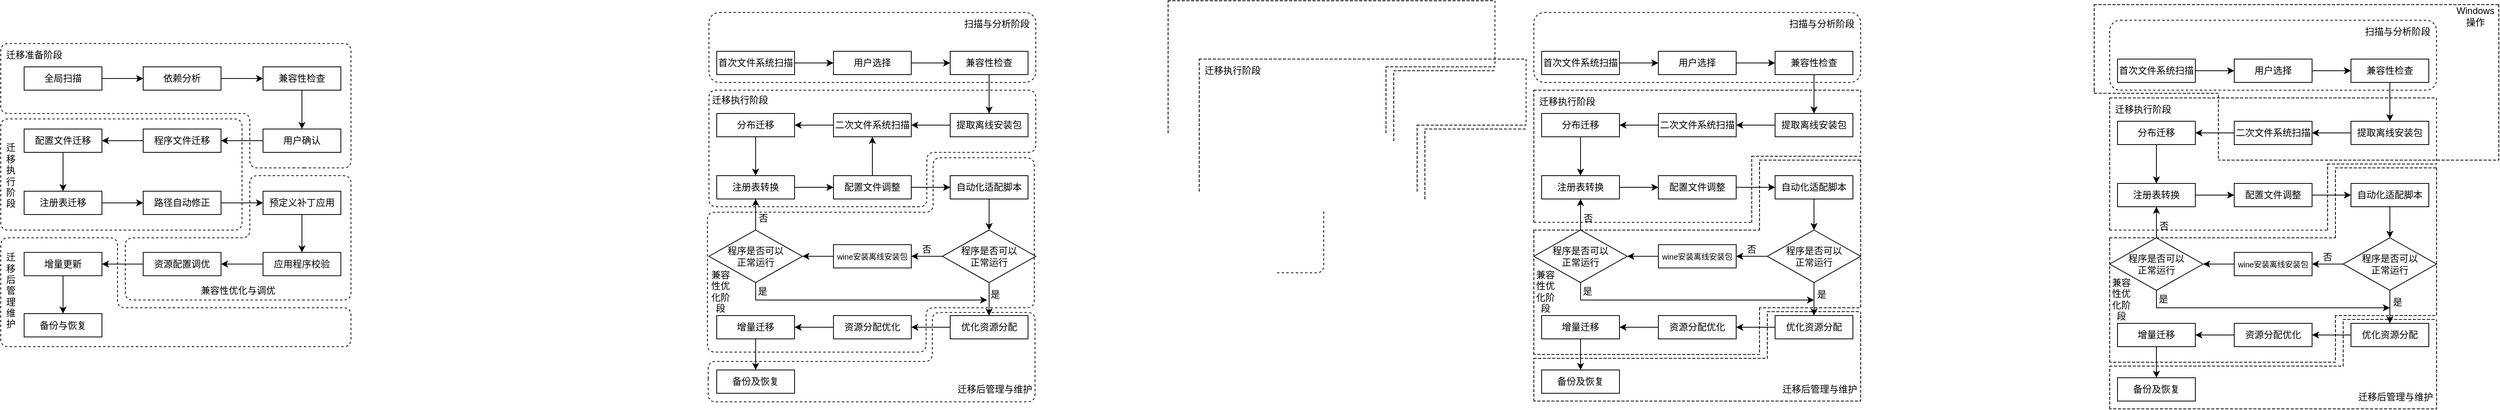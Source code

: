 <mxfile version="24.7.10">
  <diagram name="第 1 页" id="iJOloe9h4fb-FLFsdx1a">
    <mxGraphModel dx="3915" dy="704" grid="1" gridSize="10" guides="1" tooltips="1" connect="1" arrows="1" fold="1" page="1" pageScale="1" pageWidth="827" pageHeight="1169" math="0" shadow="0">
      <root>
        <mxCell id="0" />
        <mxCell id="1" parent="0" />
        <mxCell id="-npDo6tnjvwdaDKvqoxq-53" style="edgeStyle=orthogonalEdgeStyle;rounded=0;orthogonalLoop=1;jettySize=auto;html=1;exitX=1;exitY=0.5;exitDx=0;exitDy=0;entryX=0;entryY=0.5;entryDx=0;entryDy=0;" parent="1" source="-npDo6tnjvwdaDKvqoxq-4" target="-npDo6tnjvwdaDKvqoxq-5" edge="1">
          <mxGeometry relative="1" as="geometry" />
        </mxCell>
        <mxCell id="-npDo6tnjvwdaDKvqoxq-4" value="用户选择" style="rounded=0;whiteSpace=wrap;html=1;" parent="1" vertex="1">
          <mxGeometry x="60" y="200" width="100" height="30" as="geometry" />
        </mxCell>
        <mxCell id="-npDo6tnjvwdaDKvqoxq-54" style="edgeStyle=orthogonalEdgeStyle;rounded=0;orthogonalLoop=1;jettySize=auto;html=1;exitX=0.5;exitY=1;exitDx=0;exitDy=0;entryX=0.5;entryY=0;entryDx=0;entryDy=0;" parent="1" source="-npDo6tnjvwdaDKvqoxq-5" target="-npDo6tnjvwdaDKvqoxq-6" edge="1">
          <mxGeometry relative="1" as="geometry" />
        </mxCell>
        <mxCell id="-npDo6tnjvwdaDKvqoxq-5" value="兼容性检查" style="rounded=0;whiteSpace=wrap;html=1;" parent="1" vertex="1">
          <mxGeometry x="210" y="200" width="100" height="30" as="geometry" />
        </mxCell>
        <mxCell id="-npDo6tnjvwdaDKvqoxq-55" style="edgeStyle=orthogonalEdgeStyle;rounded=0;orthogonalLoop=1;jettySize=auto;html=1;exitX=0;exitY=0.5;exitDx=0;exitDy=0;entryX=1;entryY=0.5;entryDx=0;entryDy=0;" parent="1" source="-npDo6tnjvwdaDKvqoxq-6" target="-npDo6tnjvwdaDKvqoxq-8" edge="1">
          <mxGeometry relative="1" as="geometry" />
        </mxCell>
        <mxCell id="-npDo6tnjvwdaDKvqoxq-6" value="提取离线安装包" style="rounded=0;whiteSpace=wrap;html=1;" parent="1" vertex="1">
          <mxGeometry x="210" y="280" width="100" height="30" as="geometry" />
        </mxCell>
        <mxCell id="-npDo6tnjvwdaDKvqoxq-56" style="edgeStyle=orthogonalEdgeStyle;rounded=0;orthogonalLoop=1;jettySize=auto;html=1;exitX=0;exitY=0.5;exitDx=0;exitDy=0;entryX=1;entryY=0.5;entryDx=0;entryDy=0;" parent="1" source="-npDo6tnjvwdaDKvqoxq-8" target="-npDo6tnjvwdaDKvqoxq-9" edge="1">
          <mxGeometry relative="1" as="geometry" />
        </mxCell>
        <mxCell id="-npDo6tnjvwdaDKvqoxq-8" value="二次文件系统扫描" style="rounded=0;whiteSpace=wrap;html=1;" parent="1" vertex="1">
          <mxGeometry x="60" y="280" width="100" height="30" as="geometry" />
        </mxCell>
        <mxCell id="-npDo6tnjvwdaDKvqoxq-57" style="edgeStyle=orthogonalEdgeStyle;rounded=0;orthogonalLoop=1;jettySize=auto;html=1;exitX=0.5;exitY=1;exitDx=0;exitDy=0;entryX=0.5;entryY=0;entryDx=0;entryDy=0;" parent="1" source="-npDo6tnjvwdaDKvqoxq-9" target="-npDo6tnjvwdaDKvqoxq-10" edge="1">
          <mxGeometry relative="1" as="geometry" />
        </mxCell>
        <mxCell id="-npDo6tnjvwdaDKvqoxq-9" value="分布迁移" style="rounded=0;whiteSpace=wrap;html=1;" parent="1" vertex="1">
          <mxGeometry x="-90" y="280" width="100" height="30" as="geometry" />
        </mxCell>
        <mxCell id="-npDo6tnjvwdaDKvqoxq-58" style="edgeStyle=orthogonalEdgeStyle;rounded=0;orthogonalLoop=1;jettySize=auto;html=1;exitX=1;exitY=0.5;exitDx=0;exitDy=0;entryX=0;entryY=0.5;entryDx=0;entryDy=0;" parent="1" source="-npDo6tnjvwdaDKvqoxq-10" target="-npDo6tnjvwdaDKvqoxq-11" edge="1">
          <mxGeometry relative="1" as="geometry" />
        </mxCell>
        <mxCell id="-npDo6tnjvwdaDKvqoxq-10" value="注册表转换" style="rounded=0;whiteSpace=wrap;html=1;" parent="1" vertex="1">
          <mxGeometry x="-90" y="360" width="100" height="30" as="geometry" />
        </mxCell>
        <mxCell id="-npDo6tnjvwdaDKvqoxq-59" style="edgeStyle=orthogonalEdgeStyle;rounded=0;orthogonalLoop=1;jettySize=auto;html=1;exitX=1;exitY=0.5;exitDx=0;exitDy=0;entryX=0;entryY=0.5;entryDx=0;entryDy=0;" parent="1" source="-npDo6tnjvwdaDKvqoxq-11" target="-npDo6tnjvwdaDKvqoxq-12" edge="1">
          <mxGeometry relative="1" as="geometry" />
        </mxCell>
        <mxCell id="-npDo6tnjvwdaDKvqoxq-11" value="配置文件调整" style="rounded=0;whiteSpace=wrap;html=1;" parent="1" vertex="1">
          <mxGeometry x="60" y="360" width="100" height="30" as="geometry" />
        </mxCell>
        <mxCell id="-npDo6tnjvwdaDKvqoxq-60" style="edgeStyle=orthogonalEdgeStyle;rounded=0;orthogonalLoop=1;jettySize=auto;html=1;exitX=0.5;exitY=1;exitDx=0;exitDy=0;entryX=0.5;entryY=0;entryDx=0;entryDy=0;" parent="1" source="-npDo6tnjvwdaDKvqoxq-12" target="-npDo6tnjvwdaDKvqoxq-14" edge="1">
          <mxGeometry relative="1" as="geometry" />
        </mxCell>
        <mxCell id="-npDo6tnjvwdaDKvqoxq-12" value="自动化适配脚本" style="rounded=0;whiteSpace=wrap;html=1;" parent="1" vertex="1">
          <mxGeometry x="210" y="360" width="100" height="30" as="geometry" />
        </mxCell>
        <mxCell id="-npDo6tnjvwdaDKvqoxq-61" style="edgeStyle=orthogonalEdgeStyle;rounded=0;orthogonalLoop=1;jettySize=auto;html=1;exitX=0;exitY=0.5;exitDx=0;exitDy=0;entryX=1;entryY=0.5;entryDx=0;entryDy=0;" parent="1" source="-npDo6tnjvwdaDKvqoxq-14" target="-npDo6tnjvwdaDKvqoxq-20" edge="1">
          <mxGeometry relative="1" as="geometry" />
        </mxCell>
        <mxCell id="-npDo6tnjvwdaDKvqoxq-64" style="edgeStyle=orthogonalEdgeStyle;rounded=0;orthogonalLoop=1;jettySize=auto;html=1;exitX=0.5;exitY=1;exitDx=0;exitDy=0;entryX=0.5;entryY=0;entryDx=0;entryDy=0;" parent="1" source="-npDo6tnjvwdaDKvqoxq-14" target="-npDo6tnjvwdaDKvqoxq-15" edge="1">
          <mxGeometry relative="1" as="geometry" />
        </mxCell>
        <mxCell id="-npDo6tnjvwdaDKvqoxq-14" value="程序是否可以&lt;div&gt;正常运行&lt;/div&gt;" style="rhombus;whiteSpace=wrap;html=1;" parent="1" vertex="1">
          <mxGeometry x="200" y="430" width="120" height="67.5" as="geometry" />
        </mxCell>
        <mxCell id="-npDo6tnjvwdaDKvqoxq-65" style="edgeStyle=orthogonalEdgeStyle;rounded=0;orthogonalLoop=1;jettySize=auto;html=1;exitX=0;exitY=0.5;exitDx=0;exitDy=0;entryX=1;entryY=0.5;entryDx=0;entryDy=0;" parent="1" source="-npDo6tnjvwdaDKvqoxq-15" target="-npDo6tnjvwdaDKvqoxq-16" edge="1">
          <mxGeometry relative="1" as="geometry" />
        </mxCell>
        <mxCell id="-npDo6tnjvwdaDKvqoxq-15" value="优化资源分配" style="rounded=0;whiteSpace=wrap;html=1;" parent="1" vertex="1">
          <mxGeometry x="210" y="540" width="100" height="30" as="geometry" />
        </mxCell>
        <mxCell id="-npDo6tnjvwdaDKvqoxq-66" style="edgeStyle=orthogonalEdgeStyle;rounded=0;orthogonalLoop=1;jettySize=auto;html=1;exitX=0;exitY=0.5;exitDx=0;exitDy=0;entryX=1;entryY=0.5;entryDx=0;entryDy=0;" parent="1" source="-npDo6tnjvwdaDKvqoxq-16" target="-npDo6tnjvwdaDKvqoxq-17" edge="1">
          <mxGeometry relative="1" as="geometry" />
        </mxCell>
        <mxCell id="-npDo6tnjvwdaDKvqoxq-16" value="资源分配优化" style="rounded=0;whiteSpace=wrap;html=1;" parent="1" vertex="1">
          <mxGeometry x="60" y="540" width="100" height="30" as="geometry" />
        </mxCell>
        <mxCell id="-npDo6tnjvwdaDKvqoxq-67" style="edgeStyle=orthogonalEdgeStyle;rounded=0;orthogonalLoop=1;jettySize=auto;html=1;exitX=0.5;exitY=1;exitDx=0;exitDy=0;entryX=0.5;entryY=0;entryDx=0;entryDy=0;" parent="1" source="-npDo6tnjvwdaDKvqoxq-17" target="-npDo6tnjvwdaDKvqoxq-18" edge="1">
          <mxGeometry relative="1" as="geometry" />
        </mxCell>
        <mxCell id="-npDo6tnjvwdaDKvqoxq-17" value="增量迁移" style="rounded=0;whiteSpace=wrap;html=1;" parent="1" vertex="1">
          <mxGeometry x="-90" y="540" width="100" height="30" as="geometry" />
        </mxCell>
        <mxCell id="-npDo6tnjvwdaDKvqoxq-18" value="备份及恢复" style="rounded=0;whiteSpace=wrap;html=1;" parent="1" vertex="1">
          <mxGeometry x="-90" y="610" width="100" height="30" as="geometry" />
        </mxCell>
        <mxCell id="-npDo6tnjvwdaDKvqoxq-52" style="edgeStyle=orthogonalEdgeStyle;rounded=0;orthogonalLoop=1;jettySize=auto;html=1;exitX=1;exitY=0.5;exitDx=0;exitDy=0;entryX=0;entryY=0.5;entryDx=0;entryDy=0;" parent="1" source="-npDo6tnjvwdaDKvqoxq-19" target="-npDo6tnjvwdaDKvqoxq-4" edge="1">
          <mxGeometry relative="1" as="geometry" />
        </mxCell>
        <mxCell id="-npDo6tnjvwdaDKvqoxq-19" value="首次文件系统扫描" style="rounded=0;whiteSpace=wrap;html=1;" parent="1" vertex="1">
          <mxGeometry x="-90" y="200" width="100" height="30" as="geometry" />
        </mxCell>
        <mxCell id="-npDo6tnjvwdaDKvqoxq-63" style="edgeStyle=orthogonalEdgeStyle;rounded=0;orthogonalLoop=1;jettySize=auto;html=1;exitX=0;exitY=0.5;exitDx=0;exitDy=0;entryX=1;entryY=0.5;entryDx=0;entryDy=0;" parent="1" source="-npDo6tnjvwdaDKvqoxq-20" target="-npDo6tnjvwdaDKvqoxq-21" edge="1">
          <mxGeometry relative="1" as="geometry" />
        </mxCell>
        <mxCell id="-npDo6tnjvwdaDKvqoxq-20" value="wine安装离线安装包" style="rounded=0;whiteSpace=wrap;html=1;fontSize=10;" parent="1" vertex="1">
          <mxGeometry x="60" y="448.75" width="100" height="30" as="geometry" />
        </mxCell>
        <mxCell id="-npDo6tnjvwdaDKvqoxq-69" style="edgeStyle=orthogonalEdgeStyle;rounded=0;orthogonalLoop=1;jettySize=auto;html=1;exitX=0.5;exitY=0;exitDx=0;exitDy=0;entryX=0.5;entryY=1;entryDx=0;entryDy=0;" parent="1" source="-npDo6tnjvwdaDKvqoxq-21" target="-npDo6tnjvwdaDKvqoxq-10" edge="1">
          <mxGeometry relative="1" as="geometry" />
        </mxCell>
        <mxCell id="-npDo6tnjvwdaDKvqoxq-21" value="程序是否可以&lt;div&gt;正常运行&lt;/div&gt;" style="rhombus;whiteSpace=wrap;html=1;" parent="1" vertex="1">
          <mxGeometry x="-100" y="430" width="120" height="67.5" as="geometry" />
        </mxCell>
        <mxCell id="-npDo6tnjvwdaDKvqoxq-62" value="否" style="text;strokeColor=none;align=center;fillColor=none;html=1;verticalAlign=middle;whiteSpace=wrap;rounded=0;" parent="1" vertex="1">
          <mxGeometry x="150" y="440" width="60" height="30" as="geometry" />
        </mxCell>
        <mxCell id="-npDo6tnjvwdaDKvqoxq-68" value="是" style="text;strokeColor=none;align=center;fillColor=none;html=1;verticalAlign=middle;whiteSpace=wrap;rounded=0;" parent="1" vertex="1">
          <mxGeometry x="240" y="497.5" width="60" height="30" as="geometry" />
        </mxCell>
        <mxCell id="-npDo6tnjvwdaDKvqoxq-70" value="否" style="text;strokeColor=none;align=center;fillColor=none;html=1;verticalAlign=middle;whiteSpace=wrap;rounded=0;" parent="1" vertex="1">
          <mxGeometry x="-60" y="400" width="60" height="30" as="geometry" />
        </mxCell>
        <mxCell id="-npDo6tnjvwdaDKvqoxq-71" style="edgeStyle=orthogonalEdgeStyle;rounded=0;orthogonalLoop=1;jettySize=auto;html=1;exitX=0.5;exitY=1;exitDx=0;exitDy=0;entryX=0.333;entryY=0.75;entryDx=0;entryDy=0;entryPerimeter=0;" parent="1" source="-npDo6tnjvwdaDKvqoxq-21" target="-npDo6tnjvwdaDKvqoxq-68" edge="1">
          <mxGeometry relative="1" as="geometry" />
        </mxCell>
        <mxCell id="-npDo6tnjvwdaDKvqoxq-72" value="是" style="text;strokeColor=none;align=center;fillColor=none;html=1;verticalAlign=middle;whiteSpace=wrap;rounded=0;" parent="1" vertex="1">
          <mxGeometry x="-61" y="494" width="60" height="30" as="geometry" />
        </mxCell>
        <mxCell id="-npDo6tnjvwdaDKvqoxq-74" value="" style="rounded=1;whiteSpace=wrap;html=1;fillColor=none;dashed=1;" parent="1" vertex="1">
          <mxGeometry x="-100" y="150" width="420" height="90" as="geometry" />
        </mxCell>
        <mxCell id="-npDo6tnjvwdaDKvqoxq-75" value="扫描与分析阶段" style="text;strokeColor=none;align=center;fillColor=none;html=1;verticalAlign=middle;whiteSpace=wrap;rounded=0;" parent="1" vertex="1">
          <mxGeometry x="220" y="150" width="100" height="30" as="geometry" />
        </mxCell>
        <mxCell id="-npDo6tnjvwdaDKvqoxq-87" value="" style="edgeStyle=none;orthogonalLoop=1;jettySize=auto;html=1;rounded=0;" parent="1" edge="1">
          <mxGeometry width="80" relative="1" as="geometry">
            <mxPoint x="320" y="300" as="sourcePoint" />
            <mxPoint x="320" y="300" as="targetPoint" />
            <Array as="points" />
          </mxGeometry>
        </mxCell>
        <mxCell id="-npDo6tnjvwdaDKvqoxq-94" style="edgeStyle=none;rounded=0;orthogonalLoop=1;jettySize=auto;html=1;exitX=0;exitY=1;exitDx=0;exitDy=0;entryX=0.676;entryY=1.001;entryDx=0;entryDy=0;entryPerimeter=0;dashed=1;endArrow=none;endFill=0;" parent="1" source="-npDo6tnjvwdaDKvqoxq-92" edge="1">
          <mxGeometry relative="1" as="geometry">
            <mxPoint x="-103.92" y="420" as="sourcePoint" />
            <mxPoint x="180.0" y="420.16" as="targetPoint" />
          </mxGeometry>
        </mxCell>
        <mxCell id="-npDo6tnjvwdaDKvqoxq-96" value="" style="group;rounded=1;dashed=1;" parent="1" vertex="1" connectable="0">
          <mxGeometry x="-100" y="250" width="420" height="180" as="geometry" />
        </mxCell>
        <mxCell id="-npDo6tnjvwdaDKvqoxq-92" value="" style="shape=partialRectangle;whiteSpace=wrap;html=1;bottom=0;right=0;fillColor=none;dashed=1;" parent="-npDo6tnjvwdaDKvqoxq-96" vertex="1">
          <mxGeometry width="420" height="170" as="geometry" />
        </mxCell>
        <mxCell id="-npDo6tnjvwdaDKvqoxq-93" value="" style="shape=partialRectangle;whiteSpace=wrap;html=1;bottom=0;right=0;fillColor=none;dashed=1;" parent="-npDo6tnjvwdaDKvqoxq-96" vertex="1">
          <mxGeometry x="280" y="85" width="140" height="85" as="geometry" />
        </mxCell>
        <mxCell id="-npDo6tnjvwdaDKvqoxq-95" style="edgeStyle=none;rounded=0;orthogonalLoop=1;jettySize=auto;html=1;exitX=1;exitY=0;exitDx=0;exitDy=0;entryX=1;entryY=0.5;entryDx=0;entryDy=0;dashed=1;endArrow=none;endFill=0;" parent="-npDo6tnjvwdaDKvqoxq-96" source="-npDo6tnjvwdaDKvqoxq-92" target="-npDo6tnjvwdaDKvqoxq-92" edge="1">
          <mxGeometry relative="1" as="geometry" />
        </mxCell>
        <mxCell id="-npDo6tnjvwdaDKvqoxq-97" value="迁移执行阶段" style="text;strokeColor=none;align=center;fillColor=none;html=1;verticalAlign=middle;whiteSpace=wrap;rounded=0;" parent="-npDo6tnjvwdaDKvqoxq-96" vertex="1">
          <mxGeometry x="3" width="80" height="30" as="geometry" />
        </mxCell>
        <mxCell id="-npDo6tnjvwdaDKvqoxq-98" value="" style="shape=partialRectangle;whiteSpace=wrap;html=1;bottom=0;right=0;fillColor=none;dashed=1;" parent="-npDo6tnjvwdaDKvqoxq-96" vertex="1">
          <mxGeometry x="290" y="90" width="130" height="90" as="geometry" />
        </mxCell>
        <mxCell id="-npDo6tnjvwdaDKvqoxq-99" value="" style="shape=partialRectangle;whiteSpace=wrap;html=1;bottom=0;right=0;fillColor=none;dashed=1;" parent="1" vertex="1">
          <mxGeometry x="-100" y="430" width="290" height="160" as="geometry" />
        </mxCell>
        <mxCell id="-npDo6tnjvwdaDKvqoxq-100" value="" style="shape=partialRectangle;whiteSpace=wrap;html=1;top=0;left=0;fillColor=none;dashed=1;" parent="1" vertex="1">
          <mxGeometry x="-100" y="530" width="290" height="60" as="geometry" />
        </mxCell>
        <mxCell id="-npDo6tnjvwdaDKvqoxq-101" value="" style="shape=partialRectangle;whiteSpace=wrap;html=1;top=0;left=0;fillColor=none;dashed=1;" parent="1" vertex="1">
          <mxGeometry x="190" y="340" width="130" height="190" as="geometry" />
        </mxCell>
        <mxCell id="-npDo6tnjvwdaDKvqoxq-103" value="兼容性优化阶段" style="text;strokeColor=none;align=center;fillColor=none;html=1;verticalAlign=middle;whiteSpace=wrap;rounded=0;" parent="1" vertex="1">
          <mxGeometry x="-100" y="494" width="30" height="30" as="geometry" />
        </mxCell>
        <mxCell id="-npDo6tnjvwdaDKvqoxq-106" value="" style="shape=partialRectangle;whiteSpace=wrap;html=1;bottom=0;right=0;fillColor=none;dashed=1;" parent="1" vertex="1">
          <mxGeometry x="-100" y="595" width="300" height="55" as="geometry" />
        </mxCell>
        <mxCell id="-npDo6tnjvwdaDKvqoxq-107" value="" style="shape=partialRectangle;whiteSpace=wrap;html=1;bottom=0;right=0;fillColor=none;dashed=1;" parent="1" vertex="1">
          <mxGeometry x="200" y="535" width="120" height="60" as="geometry" />
        </mxCell>
        <mxCell id="-npDo6tnjvwdaDKvqoxq-109" value="" style="shape=partialRectangle;whiteSpace=wrap;html=1;top=0;left=0;fillColor=none;dashed=1;" parent="1" vertex="1">
          <mxGeometry x="-100" y="540" width="420" height="110" as="geometry" />
        </mxCell>
        <mxCell id="-npDo6tnjvwdaDKvqoxq-110" style="edgeStyle=none;rounded=0;orthogonalLoop=1;jettySize=auto;html=1;exitX=1;exitY=0;exitDx=0;exitDy=0;entryX=1;entryY=0.084;entryDx=0;entryDy=0;entryPerimeter=0;endArrow=none;endFill=0;dashed=1;" parent="1" source="-npDo6tnjvwdaDKvqoxq-107" target="-npDo6tnjvwdaDKvqoxq-107" edge="1">
          <mxGeometry relative="1" as="geometry" />
        </mxCell>
        <mxCell id="-npDo6tnjvwdaDKvqoxq-111" value="迁移后管理与维护" style="text;strokeColor=none;align=center;fillColor=none;html=1;verticalAlign=middle;whiteSpace=wrap;rounded=0;" parent="1" vertex="1">
          <mxGeometry x="215" y="620" width="105" height="30" as="geometry" />
        </mxCell>
        <mxCell id="-npDo6tnjvwdaDKvqoxq-112" style="edgeStyle=orthogonalEdgeStyle;rounded=0;orthogonalLoop=1;jettySize=auto;html=1;exitX=1;exitY=0.5;exitDx=0;exitDy=0;entryX=0;entryY=0.5;entryDx=0;entryDy=0;" parent="1" source="-npDo6tnjvwdaDKvqoxq-113" target="-npDo6tnjvwdaDKvqoxq-115" edge="1">
          <mxGeometry relative="1" as="geometry" />
        </mxCell>
        <mxCell id="-npDo6tnjvwdaDKvqoxq-113" value="用户选择" style="rounded=0;whiteSpace=wrap;html=1;" parent="1" vertex="1">
          <mxGeometry x="800" y="210" width="100" height="30" as="geometry" />
        </mxCell>
        <mxCell id="-npDo6tnjvwdaDKvqoxq-114" style="edgeStyle=orthogonalEdgeStyle;rounded=0;orthogonalLoop=1;jettySize=auto;html=1;exitX=0.5;exitY=1;exitDx=0;exitDy=0;entryX=0.5;entryY=0;entryDx=0;entryDy=0;" parent="1" source="-npDo6tnjvwdaDKvqoxq-115" target="-npDo6tnjvwdaDKvqoxq-117" edge="1">
          <mxGeometry relative="1" as="geometry" />
        </mxCell>
        <mxCell id="-npDo6tnjvwdaDKvqoxq-115" value="兼容性检查" style="rounded=0;whiteSpace=wrap;html=1;" parent="1" vertex="1">
          <mxGeometry x="950" y="210" width="100" height="30" as="geometry" />
        </mxCell>
        <mxCell id="-npDo6tnjvwdaDKvqoxq-116" style="edgeStyle=orthogonalEdgeStyle;rounded=0;orthogonalLoop=1;jettySize=auto;html=1;exitX=0;exitY=0.5;exitDx=0;exitDy=0;entryX=1;entryY=0.5;entryDx=0;entryDy=0;" parent="1" source="-npDo6tnjvwdaDKvqoxq-117" target="-npDo6tnjvwdaDKvqoxq-119" edge="1">
          <mxGeometry relative="1" as="geometry" />
        </mxCell>
        <mxCell id="-npDo6tnjvwdaDKvqoxq-117" value="提取离线安装包" style="rounded=0;whiteSpace=wrap;html=1;" parent="1" vertex="1">
          <mxGeometry x="950" y="290" width="100" height="30" as="geometry" />
        </mxCell>
        <mxCell id="-npDo6tnjvwdaDKvqoxq-118" style="edgeStyle=orthogonalEdgeStyle;rounded=0;orthogonalLoop=1;jettySize=auto;html=1;exitX=0;exitY=0.5;exitDx=0;exitDy=0;entryX=1;entryY=0.5;entryDx=0;entryDy=0;" parent="1" source="-npDo6tnjvwdaDKvqoxq-119" target="-npDo6tnjvwdaDKvqoxq-121" edge="1">
          <mxGeometry relative="1" as="geometry" />
        </mxCell>
        <mxCell id="-npDo6tnjvwdaDKvqoxq-119" value="二次文件系统扫描" style="rounded=0;whiteSpace=wrap;html=1;" parent="1" vertex="1">
          <mxGeometry x="800" y="290" width="100" height="30" as="geometry" />
        </mxCell>
        <mxCell id="-npDo6tnjvwdaDKvqoxq-120" style="edgeStyle=orthogonalEdgeStyle;rounded=0;orthogonalLoop=1;jettySize=auto;html=1;exitX=0.5;exitY=1;exitDx=0;exitDy=0;entryX=0.5;entryY=0;entryDx=0;entryDy=0;" parent="1" source="-npDo6tnjvwdaDKvqoxq-121" target="-npDo6tnjvwdaDKvqoxq-123" edge="1">
          <mxGeometry relative="1" as="geometry" />
        </mxCell>
        <mxCell id="-npDo6tnjvwdaDKvqoxq-121" value="分布迁移" style="rounded=0;whiteSpace=wrap;html=1;" parent="1" vertex="1">
          <mxGeometry x="650" y="290" width="100" height="30" as="geometry" />
        </mxCell>
        <mxCell id="-npDo6tnjvwdaDKvqoxq-122" style="edgeStyle=orthogonalEdgeStyle;rounded=0;orthogonalLoop=1;jettySize=auto;html=1;exitX=1;exitY=0.5;exitDx=0;exitDy=0;entryX=0;entryY=0.5;entryDx=0;entryDy=0;" parent="1" source="-npDo6tnjvwdaDKvqoxq-123" target="-npDo6tnjvwdaDKvqoxq-125" edge="1">
          <mxGeometry relative="1" as="geometry" />
        </mxCell>
        <mxCell id="-npDo6tnjvwdaDKvqoxq-123" value="注册表转换" style="rounded=0;whiteSpace=wrap;html=1;" parent="1" vertex="1">
          <mxGeometry x="650" y="370" width="100" height="30" as="geometry" />
        </mxCell>
        <mxCell id="-npDo6tnjvwdaDKvqoxq-124" style="edgeStyle=orthogonalEdgeStyle;rounded=0;orthogonalLoop=1;jettySize=auto;html=1;exitX=1;exitY=0.5;exitDx=0;exitDy=0;entryX=0;entryY=0.5;entryDx=0;entryDy=0;" parent="1" source="-npDo6tnjvwdaDKvqoxq-125" target="-npDo6tnjvwdaDKvqoxq-127" edge="1">
          <mxGeometry relative="1" as="geometry" />
        </mxCell>
        <mxCell id="-npDo6tnjvwdaDKvqoxq-125" value="配置文件调整" style="rounded=0;whiteSpace=wrap;html=1;" parent="1" vertex="1">
          <mxGeometry x="800" y="370" width="100" height="30" as="geometry" />
        </mxCell>
        <mxCell id="-npDo6tnjvwdaDKvqoxq-126" style="edgeStyle=orthogonalEdgeStyle;rounded=0;orthogonalLoop=1;jettySize=auto;html=1;exitX=0.5;exitY=1;exitDx=0;exitDy=0;entryX=0.5;entryY=0;entryDx=0;entryDy=0;" parent="1" source="-npDo6tnjvwdaDKvqoxq-127" target="-npDo6tnjvwdaDKvqoxq-130" edge="1">
          <mxGeometry relative="1" as="geometry" />
        </mxCell>
        <mxCell id="-npDo6tnjvwdaDKvqoxq-127" value="自动化适配脚本" style="rounded=0;whiteSpace=wrap;html=1;" parent="1" vertex="1">
          <mxGeometry x="950" y="370" width="100" height="30" as="geometry" />
        </mxCell>
        <mxCell id="-npDo6tnjvwdaDKvqoxq-128" style="edgeStyle=orthogonalEdgeStyle;rounded=0;orthogonalLoop=1;jettySize=auto;html=1;exitX=0;exitY=0.5;exitDx=0;exitDy=0;entryX=1;entryY=0.5;entryDx=0;entryDy=0;" parent="1" source="-npDo6tnjvwdaDKvqoxq-130" target="-npDo6tnjvwdaDKvqoxq-141" edge="1">
          <mxGeometry relative="1" as="geometry" />
        </mxCell>
        <mxCell id="-npDo6tnjvwdaDKvqoxq-129" style="edgeStyle=orthogonalEdgeStyle;rounded=0;orthogonalLoop=1;jettySize=auto;html=1;exitX=0.5;exitY=1;exitDx=0;exitDy=0;entryX=0.5;entryY=0;entryDx=0;entryDy=0;" parent="1" source="-npDo6tnjvwdaDKvqoxq-130" target="-npDo6tnjvwdaDKvqoxq-132" edge="1">
          <mxGeometry relative="1" as="geometry" />
        </mxCell>
        <mxCell id="-npDo6tnjvwdaDKvqoxq-130" value="程序是否可以&lt;div&gt;正常运行&lt;/div&gt;" style="rhombus;whiteSpace=wrap;html=1;" parent="1" vertex="1">
          <mxGeometry x="940" y="440" width="120" height="67.5" as="geometry" />
        </mxCell>
        <mxCell id="-npDo6tnjvwdaDKvqoxq-131" style="edgeStyle=orthogonalEdgeStyle;rounded=0;orthogonalLoop=1;jettySize=auto;html=1;exitX=0;exitY=0.5;exitDx=0;exitDy=0;entryX=1;entryY=0.5;entryDx=0;entryDy=0;" parent="1" source="-npDo6tnjvwdaDKvqoxq-132" target="-npDo6tnjvwdaDKvqoxq-134" edge="1">
          <mxGeometry relative="1" as="geometry" />
        </mxCell>
        <mxCell id="-npDo6tnjvwdaDKvqoxq-132" value="优化资源分配" style="rounded=0;whiteSpace=wrap;html=1;" parent="1" vertex="1">
          <mxGeometry x="950" y="550" width="100" height="30" as="geometry" />
        </mxCell>
        <mxCell id="-npDo6tnjvwdaDKvqoxq-133" style="edgeStyle=orthogonalEdgeStyle;rounded=0;orthogonalLoop=1;jettySize=auto;html=1;exitX=0;exitY=0.5;exitDx=0;exitDy=0;entryX=1;entryY=0.5;entryDx=0;entryDy=0;" parent="1" source="-npDo6tnjvwdaDKvqoxq-134" target="-npDo6tnjvwdaDKvqoxq-136" edge="1">
          <mxGeometry relative="1" as="geometry" />
        </mxCell>
        <mxCell id="-npDo6tnjvwdaDKvqoxq-134" value="资源分配优化" style="rounded=0;whiteSpace=wrap;html=1;" parent="1" vertex="1">
          <mxGeometry x="800" y="550" width="100" height="30" as="geometry" />
        </mxCell>
        <mxCell id="-npDo6tnjvwdaDKvqoxq-135" style="edgeStyle=orthogonalEdgeStyle;rounded=0;orthogonalLoop=1;jettySize=auto;html=1;exitX=0.5;exitY=1;exitDx=0;exitDy=0;entryX=0.5;entryY=0;entryDx=0;entryDy=0;" parent="1" source="-npDo6tnjvwdaDKvqoxq-136" target="-npDo6tnjvwdaDKvqoxq-137" edge="1">
          <mxGeometry relative="1" as="geometry" />
        </mxCell>
        <mxCell id="-npDo6tnjvwdaDKvqoxq-136" value="增量迁移" style="rounded=0;whiteSpace=wrap;html=1;" parent="1" vertex="1">
          <mxGeometry x="650" y="550" width="100" height="30" as="geometry" />
        </mxCell>
        <mxCell id="-npDo6tnjvwdaDKvqoxq-137" value="备份及恢复" style="rounded=0;whiteSpace=wrap;html=1;" parent="1" vertex="1">
          <mxGeometry x="650" y="620" width="100" height="30" as="geometry" />
        </mxCell>
        <mxCell id="-npDo6tnjvwdaDKvqoxq-138" style="edgeStyle=orthogonalEdgeStyle;rounded=0;orthogonalLoop=1;jettySize=auto;html=1;exitX=1;exitY=0.5;exitDx=0;exitDy=0;entryX=0;entryY=0.5;entryDx=0;entryDy=0;" parent="1" source="-npDo6tnjvwdaDKvqoxq-139" target="-npDo6tnjvwdaDKvqoxq-113" edge="1">
          <mxGeometry relative="1" as="geometry" />
        </mxCell>
        <mxCell id="-npDo6tnjvwdaDKvqoxq-139" value="首次文件系统扫描" style="rounded=0;whiteSpace=wrap;html=1;" parent="1" vertex="1">
          <mxGeometry x="650" y="210" width="100" height="30" as="geometry" />
        </mxCell>
        <mxCell id="-npDo6tnjvwdaDKvqoxq-140" style="edgeStyle=orthogonalEdgeStyle;rounded=0;orthogonalLoop=1;jettySize=auto;html=1;exitX=0;exitY=0.5;exitDx=0;exitDy=0;entryX=1;entryY=0.5;entryDx=0;entryDy=0;" parent="1" source="-npDo6tnjvwdaDKvqoxq-141" target="-npDo6tnjvwdaDKvqoxq-143" edge="1">
          <mxGeometry relative="1" as="geometry" />
        </mxCell>
        <mxCell id="-npDo6tnjvwdaDKvqoxq-141" value="wine安装离线安装包" style="rounded=0;whiteSpace=wrap;html=1;fontSize=10;" parent="1" vertex="1">
          <mxGeometry x="800" y="458.75" width="100" height="30" as="geometry" />
        </mxCell>
        <mxCell id="-npDo6tnjvwdaDKvqoxq-142" style="edgeStyle=orthogonalEdgeStyle;rounded=0;orthogonalLoop=1;jettySize=auto;html=1;exitX=0.5;exitY=0;exitDx=0;exitDy=0;entryX=0.5;entryY=1;entryDx=0;entryDy=0;" parent="1" source="-npDo6tnjvwdaDKvqoxq-143" target="-npDo6tnjvwdaDKvqoxq-123" edge="1">
          <mxGeometry relative="1" as="geometry" />
        </mxCell>
        <mxCell id="-npDo6tnjvwdaDKvqoxq-143" value="程序是否可以&lt;div&gt;正常运行&lt;/div&gt;" style="rhombus;whiteSpace=wrap;html=1;" parent="1" vertex="1">
          <mxGeometry x="640" y="440" width="120" height="67.5" as="geometry" />
        </mxCell>
        <mxCell id="-npDo6tnjvwdaDKvqoxq-144" value="否" style="text;strokeColor=none;align=center;fillColor=none;html=1;verticalAlign=middle;whiteSpace=wrap;rounded=0;" parent="1" vertex="1">
          <mxGeometry x="890" y="450" width="60" height="30" as="geometry" />
        </mxCell>
        <mxCell id="-npDo6tnjvwdaDKvqoxq-145" value="是" style="text;strokeColor=none;align=center;fillColor=none;html=1;verticalAlign=middle;whiteSpace=wrap;rounded=0;" parent="1" vertex="1">
          <mxGeometry x="980" y="507.5" width="60" height="30" as="geometry" />
        </mxCell>
        <mxCell id="-npDo6tnjvwdaDKvqoxq-146" value="否" style="text;strokeColor=none;align=center;fillColor=none;html=1;verticalAlign=middle;whiteSpace=wrap;rounded=0;" parent="1" vertex="1">
          <mxGeometry x="680" y="410" width="60" height="30" as="geometry" />
        </mxCell>
        <mxCell id="-npDo6tnjvwdaDKvqoxq-147" style="edgeStyle=orthogonalEdgeStyle;rounded=0;orthogonalLoop=1;jettySize=auto;html=1;exitX=0.5;exitY=1;exitDx=0;exitDy=0;entryX=0.333;entryY=0.75;entryDx=0;entryDy=0;entryPerimeter=0;" parent="1" source="-npDo6tnjvwdaDKvqoxq-143" target="-npDo6tnjvwdaDKvqoxq-145" edge="1">
          <mxGeometry relative="1" as="geometry" />
        </mxCell>
        <mxCell id="-npDo6tnjvwdaDKvqoxq-148" value="是" style="text;strokeColor=none;align=center;fillColor=none;html=1;verticalAlign=middle;whiteSpace=wrap;rounded=0;" parent="1" vertex="1">
          <mxGeometry x="679" y="504" width="60" height="30" as="geometry" />
        </mxCell>
        <mxCell id="-npDo6tnjvwdaDKvqoxq-149" value="" style="rounded=1;whiteSpace=wrap;html=1;fillColor=none;dashed=1;" parent="1" vertex="1">
          <mxGeometry x="640" y="160" width="420" height="90" as="geometry" />
        </mxCell>
        <mxCell id="-npDo6tnjvwdaDKvqoxq-150" value="扫描与分析阶段" style="text;strokeColor=none;align=center;fillColor=none;html=1;verticalAlign=middle;whiteSpace=wrap;rounded=0;" parent="1" vertex="1">
          <mxGeometry x="960" y="160" width="100" height="30" as="geometry" />
        </mxCell>
        <mxCell id="-npDo6tnjvwdaDKvqoxq-151" value="" style="edgeStyle=none;orthogonalLoop=1;jettySize=auto;html=1;rounded=0;" parent="1" edge="1">
          <mxGeometry width="80" relative="1" as="geometry">
            <mxPoint x="1060" y="310" as="sourcePoint" />
            <mxPoint x="1060" y="310" as="targetPoint" />
            <Array as="points" />
          </mxGeometry>
        </mxCell>
        <mxCell id="-npDo6tnjvwdaDKvqoxq-152" style="edgeStyle=none;rounded=0;orthogonalLoop=1;jettySize=auto;html=1;exitX=0;exitY=1;exitDx=0;exitDy=0;entryX=0.676;entryY=1.001;entryDx=0;entryDy=0;entryPerimeter=0;dashed=1;endArrow=none;endFill=0;" parent="1" source="-npDo6tnjvwdaDKvqoxq-154" edge="1">
          <mxGeometry relative="1" as="geometry">
            <mxPoint x="636.08" y="430" as="sourcePoint" />
            <mxPoint x="920.0" y="430.16" as="targetPoint" />
          </mxGeometry>
        </mxCell>
        <mxCell id="-npDo6tnjvwdaDKvqoxq-153" value="" style="group;rounded=1;dashed=1;" parent="1" vertex="1" connectable="0">
          <mxGeometry x="640" y="260" width="420" height="180" as="geometry" />
        </mxCell>
        <mxCell id="-npDo6tnjvwdaDKvqoxq-154" value="" style="shape=partialRectangle;whiteSpace=wrap;html=1;bottom=0;right=0;fillColor=none;dashed=1;" parent="-npDo6tnjvwdaDKvqoxq-153" vertex="1">
          <mxGeometry width="420" height="170" as="geometry" />
        </mxCell>
        <mxCell id="-npDo6tnjvwdaDKvqoxq-155" value="" style="shape=partialRectangle;whiteSpace=wrap;html=1;bottom=0;right=0;fillColor=none;dashed=1;" parent="-npDo6tnjvwdaDKvqoxq-153" vertex="1">
          <mxGeometry x="280" y="85" width="140" height="85" as="geometry" />
        </mxCell>
        <mxCell id="-npDo6tnjvwdaDKvqoxq-156" style="edgeStyle=none;rounded=0;orthogonalLoop=1;jettySize=auto;html=1;exitX=1;exitY=0;exitDx=0;exitDy=0;entryX=1;entryY=0.5;entryDx=0;entryDy=0;dashed=1;endArrow=none;endFill=0;" parent="-npDo6tnjvwdaDKvqoxq-153" source="-npDo6tnjvwdaDKvqoxq-154" target="-npDo6tnjvwdaDKvqoxq-154" edge="1">
          <mxGeometry relative="1" as="geometry" />
        </mxCell>
        <mxCell id="-npDo6tnjvwdaDKvqoxq-157" value="迁移执行阶段" style="text;strokeColor=none;align=center;fillColor=none;html=1;verticalAlign=middle;whiteSpace=wrap;rounded=0;" parent="-npDo6tnjvwdaDKvqoxq-153" vertex="1">
          <mxGeometry x="3" width="80" height="30" as="geometry" />
        </mxCell>
        <mxCell id="-npDo6tnjvwdaDKvqoxq-158" value="" style="shape=partialRectangle;whiteSpace=wrap;html=1;bottom=0;right=0;fillColor=none;dashed=1;" parent="-npDo6tnjvwdaDKvqoxq-153" vertex="1">
          <mxGeometry x="290" y="90" width="130" height="90" as="geometry" />
        </mxCell>
        <mxCell id="-npDo6tnjvwdaDKvqoxq-159" value="" style="shape=partialRectangle;whiteSpace=wrap;html=1;bottom=0;right=0;fillColor=none;dashed=1;" parent="1" vertex="1">
          <mxGeometry x="640" y="440" width="290" height="160" as="geometry" />
        </mxCell>
        <mxCell id="-npDo6tnjvwdaDKvqoxq-160" value="" style="shape=partialRectangle;whiteSpace=wrap;html=1;top=0;left=0;fillColor=none;dashed=1;" parent="1" vertex="1">
          <mxGeometry x="640" y="540" width="290" height="60" as="geometry" />
        </mxCell>
        <mxCell id="-npDo6tnjvwdaDKvqoxq-161" value="" style="shape=partialRectangle;whiteSpace=wrap;html=1;top=0;left=0;fillColor=none;dashed=1;" parent="1" vertex="1">
          <mxGeometry x="930" y="350" width="130" height="190" as="geometry" />
        </mxCell>
        <mxCell id="-npDo6tnjvwdaDKvqoxq-162" value="兼容性优化阶段" style="text;strokeColor=none;align=center;fillColor=none;html=1;verticalAlign=middle;whiteSpace=wrap;rounded=0;" parent="1" vertex="1">
          <mxGeometry x="640" y="504" width="30" height="30" as="geometry" />
        </mxCell>
        <mxCell id="-npDo6tnjvwdaDKvqoxq-163" value="" style="shape=partialRectangle;whiteSpace=wrap;html=1;bottom=0;right=0;fillColor=none;dashed=1;" parent="1" vertex="1">
          <mxGeometry x="640" y="605" width="300" height="55" as="geometry" />
        </mxCell>
        <mxCell id="-npDo6tnjvwdaDKvqoxq-164" value="" style="shape=partialRectangle;whiteSpace=wrap;html=1;bottom=0;right=0;fillColor=none;dashed=1;" parent="1" vertex="1">
          <mxGeometry x="940" y="545" width="120" height="60" as="geometry" />
        </mxCell>
        <mxCell id="-npDo6tnjvwdaDKvqoxq-165" value="" style="shape=partialRectangle;whiteSpace=wrap;html=1;top=0;left=0;fillColor=none;dashed=1;" parent="1" vertex="1">
          <mxGeometry x="640" y="550" width="420" height="110" as="geometry" />
        </mxCell>
        <mxCell id="-npDo6tnjvwdaDKvqoxq-166" style="edgeStyle=none;rounded=0;orthogonalLoop=1;jettySize=auto;html=1;exitX=1;exitY=0;exitDx=0;exitDy=0;entryX=1;entryY=0.084;entryDx=0;entryDy=0;entryPerimeter=0;endArrow=none;endFill=0;dashed=1;" parent="1" source="-npDo6tnjvwdaDKvqoxq-164" target="-npDo6tnjvwdaDKvqoxq-164" edge="1">
          <mxGeometry relative="1" as="geometry" />
        </mxCell>
        <mxCell id="-npDo6tnjvwdaDKvqoxq-167" value="迁移后管理与维护" style="text;strokeColor=none;align=center;fillColor=none;html=1;verticalAlign=middle;whiteSpace=wrap;rounded=0;" parent="1" vertex="1">
          <mxGeometry x="955" y="630" width="105" height="30" as="geometry" />
        </mxCell>
        <mxCell id="-npDo6tnjvwdaDKvqoxq-174" style="edgeStyle=none;rounded=0;orthogonalLoop=1;jettySize=auto;html=1;exitX=0;exitY=1;exitDx=0;exitDy=0;entryX=1;entryY=0;entryDx=0;entryDy=0;endArrow=none;endFill=0;dashed=1;" parent="1" source="-npDo6tnjvwdaDKvqoxq-168" target="-npDo6tnjvwdaDKvqoxq-172" edge="1">
          <mxGeometry relative="1" as="geometry" />
        </mxCell>
        <mxCell id="-npDo6tnjvwdaDKvqoxq-168" value="" style="shape=partialRectangle;whiteSpace=wrap;html=1;bottom=0;right=0;fillColor=none;dashed=1;" parent="1" vertex="1">
          <mxGeometry x="620" y="140" width="520" height="110" as="geometry" />
        </mxCell>
        <mxCell id="-npDo6tnjvwdaDKvqoxq-169" value="" style="shape=partialRectangle;whiteSpace=wrap;html=1;top=0;left=0;fillColor=none;dashed=1;" parent="1" vertex="1">
          <mxGeometry x="780" y="140" width="360" height="200" as="geometry" />
        </mxCell>
        <mxCell id="-npDo6tnjvwdaDKvqoxq-172" value="" style="shape=partialRectangle;whiteSpace=wrap;html=1;top=0;left=0;fillColor=none;rotation=-90;dashed=1;" parent="1" vertex="1">
          <mxGeometry x="657.56" y="216.69" width="84.74" height="159.37" as="geometry" />
        </mxCell>
        <mxCell id="-npDo6tnjvwdaDKvqoxq-175" value="Windows操作" style="text;strokeColor=none;align=center;fillColor=none;html=1;verticalAlign=middle;whiteSpace=wrap;rounded=0;" parent="1" vertex="1">
          <mxGeometry x="1080" y="140" width="60" height="30" as="geometry" />
        </mxCell>
        <mxCell id="-npDo6tnjvwdaDKvqoxq-178" style="edgeStyle=none;rounded=0;orthogonalLoop=1;jettySize=auto;html=1;exitX=0;exitY=0;exitDx=0;exitDy=0;" parent="1" edge="1">
          <mxGeometry relative="1" as="geometry">
            <mxPoint x="-240" y="410" as="sourcePoint" />
            <mxPoint x="-240" y="410" as="targetPoint" />
          </mxGeometry>
        </mxCell>
        <mxCell id="-npDo6tnjvwdaDKvqoxq-179" value="" style="edgeStyle=elbowEdgeStyle;elbow=horizontal;endArrow=none;html=1;curved=0;rounded=1;endSize=8;startSize=8;flowAnimation=0;shadow=0;dashed=1;endFill=0;" parent="1" edge="1">
          <mxGeometry width="50" height="50" relative="1" as="geometry">
            <mxPoint x="-890" y="400" as="sourcePoint" />
            <mxPoint x="-830" y="250" as="targetPoint" />
            <Array as="points">
              <mxPoint x="-1160" y="320" />
            </Array>
          </mxGeometry>
        </mxCell>
        <mxCell id="-npDo6tnjvwdaDKvqoxq-186" style="edgeStyle=orthogonalEdgeStyle;rounded=0;orthogonalLoop=1;jettySize=auto;html=1;exitX=1;exitY=0.5;exitDx=0;exitDy=0;entryX=0;entryY=0.5;entryDx=0;entryDy=0;" parent="1" source="-npDo6tnjvwdaDKvqoxq-187" target="-npDo6tnjvwdaDKvqoxq-189" edge="1">
          <mxGeometry relative="1" as="geometry" />
        </mxCell>
        <mxCell id="-npDo6tnjvwdaDKvqoxq-187" value="用户选择" style="rounded=0;whiteSpace=wrap;html=1;" parent="1" vertex="1">
          <mxGeometry x="-1000" y="200" width="100" height="30" as="geometry" />
        </mxCell>
        <mxCell id="-npDo6tnjvwdaDKvqoxq-188" style="edgeStyle=orthogonalEdgeStyle;rounded=0;orthogonalLoop=1;jettySize=auto;html=1;exitX=0.5;exitY=1;exitDx=0;exitDy=0;entryX=0.5;entryY=0;entryDx=0;entryDy=0;" parent="1" source="-npDo6tnjvwdaDKvqoxq-189" target="-npDo6tnjvwdaDKvqoxq-191" edge="1">
          <mxGeometry relative="1" as="geometry" />
        </mxCell>
        <mxCell id="-npDo6tnjvwdaDKvqoxq-189" value="兼容性检查" style="rounded=0;whiteSpace=wrap;html=1;" parent="1" vertex="1">
          <mxGeometry x="-850" y="200" width="100" height="30" as="geometry" />
        </mxCell>
        <mxCell id="-npDo6tnjvwdaDKvqoxq-190" style="edgeStyle=orthogonalEdgeStyle;rounded=0;orthogonalLoop=1;jettySize=auto;html=1;exitX=0;exitY=0.5;exitDx=0;exitDy=0;entryX=1;entryY=0.5;entryDx=0;entryDy=0;" parent="1" source="-npDo6tnjvwdaDKvqoxq-191" target="-npDo6tnjvwdaDKvqoxq-193" edge="1">
          <mxGeometry relative="1" as="geometry" />
        </mxCell>
        <mxCell id="-npDo6tnjvwdaDKvqoxq-191" value="提取离线安装包" style="rounded=0;whiteSpace=wrap;html=1;" parent="1" vertex="1">
          <mxGeometry x="-850" y="280" width="100" height="30" as="geometry" />
        </mxCell>
        <mxCell id="-npDo6tnjvwdaDKvqoxq-192" style="edgeStyle=orthogonalEdgeStyle;rounded=0;orthogonalLoop=1;jettySize=auto;html=1;exitX=0;exitY=0.5;exitDx=0;exitDy=0;entryX=1;entryY=0.5;entryDx=0;entryDy=0;" parent="1" source="-npDo6tnjvwdaDKvqoxq-193" target="-npDo6tnjvwdaDKvqoxq-195" edge="1">
          <mxGeometry relative="1" as="geometry" />
        </mxCell>
        <mxCell id="-npDo6tnjvwdaDKvqoxq-193" value="二次文件系统扫描" style="rounded=0;whiteSpace=wrap;html=1;" parent="1" vertex="1">
          <mxGeometry x="-1000" y="280" width="100" height="30" as="geometry" />
        </mxCell>
        <mxCell id="-npDo6tnjvwdaDKvqoxq-194" style="edgeStyle=orthogonalEdgeStyle;rounded=0;orthogonalLoop=1;jettySize=auto;html=1;exitX=0.5;exitY=1;exitDx=0;exitDy=0;entryX=0.5;entryY=0;entryDx=0;entryDy=0;" parent="1" source="-npDo6tnjvwdaDKvqoxq-195" target="-npDo6tnjvwdaDKvqoxq-197" edge="1">
          <mxGeometry relative="1" as="geometry" />
        </mxCell>
        <mxCell id="-npDo6tnjvwdaDKvqoxq-195" value="分布迁移" style="rounded=0;whiteSpace=wrap;html=1;" parent="1" vertex="1">
          <mxGeometry x="-1150" y="280" width="100" height="30" as="geometry" />
        </mxCell>
        <mxCell id="-npDo6tnjvwdaDKvqoxq-196" style="edgeStyle=orthogonalEdgeStyle;rounded=0;orthogonalLoop=1;jettySize=auto;html=1;exitX=1;exitY=0.5;exitDx=0;exitDy=0;entryX=0;entryY=0.5;entryDx=0;entryDy=0;" parent="1" source="-npDo6tnjvwdaDKvqoxq-197" target="-npDo6tnjvwdaDKvqoxq-199" edge="1">
          <mxGeometry relative="1" as="geometry" />
        </mxCell>
        <mxCell id="-npDo6tnjvwdaDKvqoxq-197" value="注册表转换" style="rounded=0;whiteSpace=wrap;html=1;" parent="1" vertex="1">
          <mxGeometry x="-1150" y="360" width="100" height="30" as="geometry" />
        </mxCell>
        <mxCell id="-npDo6tnjvwdaDKvqoxq-198" style="edgeStyle=orthogonalEdgeStyle;rounded=0;orthogonalLoop=1;jettySize=auto;html=1;exitX=1;exitY=0.5;exitDx=0;exitDy=0;entryX=0;entryY=0.5;entryDx=0;entryDy=0;" parent="1" source="-npDo6tnjvwdaDKvqoxq-199" target="-npDo6tnjvwdaDKvqoxq-201" edge="1">
          <mxGeometry relative="1" as="geometry" />
        </mxCell>
        <mxCell id="-npDo6tnjvwdaDKvqoxq-250" value="" style="edgeStyle=none;rounded=0;orthogonalLoop=1;jettySize=auto;html=1;" parent="1" source="-npDo6tnjvwdaDKvqoxq-199" target="-npDo6tnjvwdaDKvqoxq-193" edge="1">
          <mxGeometry relative="1" as="geometry" />
        </mxCell>
        <mxCell id="-npDo6tnjvwdaDKvqoxq-199" value="配置文件调整" style="rounded=0;whiteSpace=wrap;html=1;" parent="1" vertex="1">
          <mxGeometry x="-1000" y="360" width="100" height="30" as="geometry" />
        </mxCell>
        <mxCell id="-npDo6tnjvwdaDKvqoxq-200" style="edgeStyle=orthogonalEdgeStyle;rounded=0;orthogonalLoop=1;jettySize=auto;html=1;exitX=0.5;exitY=1;exitDx=0;exitDy=0;entryX=0.5;entryY=0;entryDx=0;entryDy=0;" parent="1" source="-npDo6tnjvwdaDKvqoxq-201" target="-npDo6tnjvwdaDKvqoxq-204" edge="1">
          <mxGeometry relative="1" as="geometry" />
        </mxCell>
        <mxCell id="-npDo6tnjvwdaDKvqoxq-201" value="自动化适配脚本" style="rounded=0;whiteSpace=wrap;html=1;" parent="1" vertex="1">
          <mxGeometry x="-850" y="360" width="100" height="30" as="geometry" />
        </mxCell>
        <mxCell id="-npDo6tnjvwdaDKvqoxq-202" style="edgeStyle=orthogonalEdgeStyle;rounded=0;orthogonalLoop=1;jettySize=auto;html=1;exitX=0;exitY=0.5;exitDx=0;exitDy=0;entryX=1;entryY=0.5;entryDx=0;entryDy=0;" parent="1" source="-npDo6tnjvwdaDKvqoxq-204" target="-npDo6tnjvwdaDKvqoxq-215" edge="1">
          <mxGeometry relative="1" as="geometry" />
        </mxCell>
        <mxCell id="-npDo6tnjvwdaDKvqoxq-203" style="edgeStyle=orthogonalEdgeStyle;rounded=0;orthogonalLoop=1;jettySize=auto;html=1;exitX=0.5;exitY=1;exitDx=0;exitDy=0;entryX=0.5;entryY=0;entryDx=0;entryDy=0;" parent="1" source="-npDo6tnjvwdaDKvqoxq-204" target="-npDo6tnjvwdaDKvqoxq-206" edge="1">
          <mxGeometry relative="1" as="geometry" />
        </mxCell>
        <mxCell id="-npDo6tnjvwdaDKvqoxq-204" value="程序是否可以&lt;div&gt;正常运行&lt;/div&gt;" style="rhombus;whiteSpace=wrap;html=1;" parent="1" vertex="1">
          <mxGeometry x="-860" y="430" width="120" height="67.5" as="geometry" />
        </mxCell>
        <mxCell id="-npDo6tnjvwdaDKvqoxq-205" style="edgeStyle=orthogonalEdgeStyle;rounded=0;orthogonalLoop=1;jettySize=auto;html=1;exitX=0;exitY=0.5;exitDx=0;exitDy=0;entryX=1;entryY=0.5;entryDx=0;entryDy=0;" parent="1" source="-npDo6tnjvwdaDKvqoxq-206" target="-npDo6tnjvwdaDKvqoxq-208" edge="1">
          <mxGeometry relative="1" as="geometry" />
        </mxCell>
        <mxCell id="-npDo6tnjvwdaDKvqoxq-206" value="优化资源分配" style="rounded=0;whiteSpace=wrap;html=1;" parent="1" vertex="1">
          <mxGeometry x="-850" y="540" width="100" height="30" as="geometry" />
        </mxCell>
        <mxCell id="-npDo6tnjvwdaDKvqoxq-207" style="edgeStyle=orthogonalEdgeStyle;rounded=0;orthogonalLoop=1;jettySize=auto;html=1;exitX=0;exitY=0.5;exitDx=0;exitDy=0;entryX=1;entryY=0.5;entryDx=0;entryDy=0;" parent="1" source="-npDo6tnjvwdaDKvqoxq-208" target="-npDo6tnjvwdaDKvqoxq-210" edge="1">
          <mxGeometry relative="1" as="geometry" />
        </mxCell>
        <mxCell id="-npDo6tnjvwdaDKvqoxq-208" value="资源分配优化" style="rounded=0;whiteSpace=wrap;html=1;" parent="1" vertex="1">
          <mxGeometry x="-1000" y="540" width="100" height="30" as="geometry" />
        </mxCell>
        <mxCell id="-npDo6tnjvwdaDKvqoxq-209" style="edgeStyle=orthogonalEdgeStyle;rounded=0;orthogonalLoop=1;jettySize=auto;html=1;exitX=0.5;exitY=1;exitDx=0;exitDy=0;entryX=0.5;entryY=0;entryDx=0;entryDy=0;" parent="1" source="-npDo6tnjvwdaDKvqoxq-210" target="-npDo6tnjvwdaDKvqoxq-211" edge="1">
          <mxGeometry relative="1" as="geometry" />
        </mxCell>
        <mxCell id="-npDo6tnjvwdaDKvqoxq-210" value="增量迁移" style="rounded=0;whiteSpace=wrap;html=1;" parent="1" vertex="1">
          <mxGeometry x="-1150" y="540" width="100" height="30" as="geometry" />
        </mxCell>
        <mxCell id="-npDo6tnjvwdaDKvqoxq-211" value="备份及恢复" style="rounded=0;whiteSpace=wrap;html=1;" parent="1" vertex="1">
          <mxGeometry x="-1150" y="610" width="100" height="30" as="geometry" />
        </mxCell>
        <mxCell id="-npDo6tnjvwdaDKvqoxq-212" style="edgeStyle=orthogonalEdgeStyle;rounded=0;orthogonalLoop=1;jettySize=auto;html=1;exitX=1;exitY=0.5;exitDx=0;exitDy=0;entryX=0;entryY=0.5;entryDx=0;entryDy=0;" parent="1" source="-npDo6tnjvwdaDKvqoxq-213" target="-npDo6tnjvwdaDKvqoxq-187" edge="1">
          <mxGeometry relative="1" as="geometry" />
        </mxCell>
        <mxCell id="-npDo6tnjvwdaDKvqoxq-213" value="首次文件系统扫描" style="rounded=0;whiteSpace=wrap;html=1;" parent="1" vertex="1">
          <mxGeometry x="-1150" y="200" width="100" height="30" as="geometry" />
        </mxCell>
        <mxCell id="-npDo6tnjvwdaDKvqoxq-214" style="edgeStyle=orthogonalEdgeStyle;rounded=0;orthogonalLoop=1;jettySize=auto;html=1;exitX=0;exitY=0.5;exitDx=0;exitDy=0;entryX=1;entryY=0.5;entryDx=0;entryDy=0;" parent="1" source="-npDo6tnjvwdaDKvqoxq-215" target="-npDo6tnjvwdaDKvqoxq-217" edge="1">
          <mxGeometry relative="1" as="geometry" />
        </mxCell>
        <mxCell id="-npDo6tnjvwdaDKvqoxq-215" value="wine安装离线安装包" style="rounded=0;whiteSpace=wrap;html=1;fontSize=10;" parent="1" vertex="1">
          <mxGeometry x="-1000" y="448.75" width="100" height="30" as="geometry" />
        </mxCell>
        <mxCell id="-npDo6tnjvwdaDKvqoxq-216" style="edgeStyle=orthogonalEdgeStyle;rounded=0;orthogonalLoop=1;jettySize=auto;html=1;exitX=0.5;exitY=0;exitDx=0;exitDy=0;entryX=0.5;entryY=1;entryDx=0;entryDy=0;" parent="1" source="-npDo6tnjvwdaDKvqoxq-217" target="-npDo6tnjvwdaDKvqoxq-197" edge="1">
          <mxGeometry relative="1" as="geometry" />
        </mxCell>
        <mxCell id="-npDo6tnjvwdaDKvqoxq-217" value="程序是否可以&lt;div&gt;正常运行&lt;/div&gt;" style="rhombus;whiteSpace=wrap;html=1;" parent="1" vertex="1">
          <mxGeometry x="-1160" y="430" width="120" height="67.5" as="geometry" />
        </mxCell>
        <mxCell id="-npDo6tnjvwdaDKvqoxq-218" value="否" style="text;strokeColor=none;align=center;fillColor=none;html=1;verticalAlign=middle;whiteSpace=wrap;rounded=0;" parent="1" vertex="1">
          <mxGeometry x="-910" y="440" width="60" height="30" as="geometry" />
        </mxCell>
        <mxCell id="-npDo6tnjvwdaDKvqoxq-219" value="是" style="text;strokeColor=none;align=center;fillColor=none;html=1;verticalAlign=middle;whiteSpace=wrap;rounded=0;" parent="1" vertex="1">
          <mxGeometry x="-822.5" y="497.5" width="60" height="30" as="geometry" />
        </mxCell>
        <mxCell id="-npDo6tnjvwdaDKvqoxq-220" value="否" style="text;strokeColor=none;align=center;fillColor=none;html=1;verticalAlign=middle;whiteSpace=wrap;rounded=0;" parent="1" vertex="1">
          <mxGeometry x="-1120" y="400" width="60" height="30" as="geometry" />
        </mxCell>
        <mxCell id="-npDo6tnjvwdaDKvqoxq-221" style="edgeStyle=orthogonalEdgeStyle;rounded=0;orthogonalLoop=1;jettySize=auto;html=1;exitX=0.5;exitY=1;exitDx=0;exitDy=0;entryX=0.333;entryY=0.75;entryDx=0;entryDy=0;entryPerimeter=0;" parent="1" source="-npDo6tnjvwdaDKvqoxq-217" target="-npDo6tnjvwdaDKvqoxq-219" edge="1">
          <mxGeometry relative="1" as="geometry" />
        </mxCell>
        <mxCell id="-npDo6tnjvwdaDKvqoxq-222" value="是" style="text;strokeColor=none;align=center;fillColor=none;html=1;verticalAlign=middle;whiteSpace=wrap;rounded=0;" parent="1" vertex="1">
          <mxGeometry x="-1121" y="494" width="60" height="30" as="geometry" />
        </mxCell>
        <mxCell id="-npDo6tnjvwdaDKvqoxq-223" value="" style="rounded=1;whiteSpace=wrap;html=1;fillColor=none;dashed=1;" parent="1" vertex="1">
          <mxGeometry x="-1160" y="150" width="420" height="90" as="geometry" />
        </mxCell>
        <mxCell id="-npDo6tnjvwdaDKvqoxq-224" value="扫描与分析阶段" style="text;strokeColor=none;align=center;fillColor=none;html=1;verticalAlign=middle;whiteSpace=wrap;rounded=0;" parent="1" vertex="1">
          <mxGeometry x="-840" y="150" width="100" height="30" as="geometry" />
        </mxCell>
        <mxCell id="-npDo6tnjvwdaDKvqoxq-225" value="" style="edgeStyle=none;orthogonalLoop=1;jettySize=auto;html=1;rounded=0;" parent="1" edge="1">
          <mxGeometry width="80" relative="1" as="geometry">
            <mxPoint x="-740" y="300" as="sourcePoint" />
            <mxPoint x="-740" y="300" as="targetPoint" />
            <Array as="points" />
          </mxGeometry>
        </mxCell>
        <mxCell id="-npDo6tnjvwdaDKvqoxq-227" value="" style="group;rounded=1;dashed=1;" parent="1" vertex="1" connectable="0">
          <mxGeometry x="-570" y="135" width="460" height="255" as="geometry" />
        </mxCell>
        <mxCell id="-npDo6tnjvwdaDKvqoxq-228" value="" style="shape=partialRectangle;whiteSpace=wrap;html=1;bottom=0;right=0;fillColor=none;dashed=1;" parent="-npDo6tnjvwdaDKvqoxq-227" vertex="1">
          <mxGeometry width="420" height="170" as="geometry" />
        </mxCell>
        <mxCell id="-npDo6tnjvwdaDKvqoxq-229" value="" style="shape=partialRectangle;whiteSpace=wrap;html=1;bottom=0;right=0;fillColor=none;dashed=1;" parent="-npDo6tnjvwdaDKvqoxq-227" vertex="1">
          <mxGeometry x="280" y="85" width="140" height="85" as="geometry" />
        </mxCell>
        <mxCell id="-npDo6tnjvwdaDKvqoxq-230" style="edgeStyle=none;rounded=0;orthogonalLoop=1;jettySize=auto;html=1;exitX=1;exitY=0;exitDx=0;exitDy=0;entryX=1;entryY=0.5;entryDx=0;entryDy=0;dashed=1;endArrow=none;endFill=0;" parent="-npDo6tnjvwdaDKvqoxq-227" source="-npDo6tnjvwdaDKvqoxq-228" target="-npDo6tnjvwdaDKvqoxq-228" edge="1">
          <mxGeometry relative="1" as="geometry" />
        </mxCell>
        <mxCell id="-npDo6tnjvwdaDKvqoxq-232" value="" style="shape=partialRectangle;whiteSpace=wrap;html=1;bottom=0;right=0;fillColor=none;dashed=1;" parent="-npDo6tnjvwdaDKvqoxq-227" vertex="1">
          <mxGeometry x="290" y="90" width="130" height="90" as="geometry" />
        </mxCell>
        <mxCell id="-npDo6tnjvwdaDKvqoxq-251" value="" style="group;rounded=1;dashed=1;" parent="-npDo6tnjvwdaDKvqoxq-227" vertex="1" connectable="0">
          <mxGeometry x="40" y="75" width="420" height="180" as="geometry" />
        </mxCell>
        <mxCell id="-npDo6tnjvwdaDKvqoxq-252" value="" style="shape=partialRectangle;whiteSpace=wrap;html=1;bottom=0;right=0;fillColor=none;dashed=1;" parent="-npDo6tnjvwdaDKvqoxq-251" vertex="1">
          <mxGeometry width="420" height="170" as="geometry" />
        </mxCell>
        <mxCell id="-npDo6tnjvwdaDKvqoxq-253" value="" style="shape=partialRectangle;whiteSpace=wrap;html=1;bottom=0;right=0;fillColor=none;dashed=1;" parent="-npDo6tnjvwdaDKvqoxq-251" vertex="1">
          <mxGeometry x="280" y="85" width="140" height="85" as="geometry" />
        </mxCell>
        <mxCell id="-npDo6tnjvwdaDKvqoxq-254" style="edgeStyle=none;rounded=0;orthogonalLoop=1;jettySize=auto;html=1;exitX=1;exitY=0;exitDx=0;exitDy=0;entryX=1;entryY=0.5;entryDx=0;entryDy=0;dashed=1;endArrow=none;endFill=0;" parent="-npDo6tnjvwdaDKvqoxq-251" source="-npDo6tnjvwdaDKvqoxq-252" target="-npDo6tnjvwdaDKvqoxq-252" edge="1">
          <mxGeometry relative="1" as="geometry" />
        </mxCell>
        <mxCell id="-npDo6tnjvwdaDKvqoxq-255" value="迁移执行阶段" style="text;strokeColor=none;align=center;fillColor=none;html=1;verticalAlign=middle;whiteSpace=wrap;rounded=0;" parent="-npDo6tnjvwdaDKvqoxq-251" vertex="1">
          <mxGeometry x="3" width="80" height="30" as="geometry" />
        </mxCell>
        <mxCell id="-npDo6tnjvwdaDKvqoxq-256" value="" style="shape=partialRectangle;whiteSpace=wrap;html=1;bottom=0;right=0;fillColor=none;dashed=1;" parent="-npDo6tnjvwdaDKvqoxq-251" vertex="1">
          <mxGeometry x="290" y="90" width="130" height="90" as="geometry" />
        </mxCell>
        <mxCell id="-npDo6tnjvwdaDKvqoxq-236" value="兼容性优化阶段" style="text;strokeColor=none;align=center;fillColor=none;html=1;verticalAlign=middle;whiteSpace=wrap;rounded=0;" parent="1" vertex="1">
          <mxGeometry x="-1160" y="494" width="30" height="30" as="geometry" />
        </mxCell>
        <mxCell id="-npDo6tnjvwdaDKvqoxq-241" value="迁移后管理与维护" style="text;strokeColor=none;align=center;fillColor=none;html=1;verticalAlign=middle;whiteSpace=wrap;rounded=0;" parent="1" vertex="1">
          <mxGeometry x="-845" y="620" width="105" height="30" as="geometry" />
        </mxCell>
        <mxCell id="-npDo6tnjvwdaDKvqoxq-242" value="" style="edgeStyle=segmentEdgeStyle;endArrow=none;html=1;curved=0;rounded=1;endSize=8;startSize=8;dashed=1;endFill=0;" parent="1" edge="1">
          <mxGeometry width="50" height="50" relative="1" as="geometry">
            <mxPoint x="-1990" y="430" as="sourcePoint" />
            <mxPoint x="-1990" y="430" as="targetPoint" />
            <Array as="points">
              <mxPoint x="-1990" y="430" />
              <mxPoint x="-1760" y="430" />
              <mxPoint x="-1760" y="287" />
              <mxPoint x="-2070" y="287" />
              <mxPoint x="-2070" y="430" />
              <mxPoint x="-1990" y="430" />
            </Array>
          </mxGeometry>
        </mxCell>
        <mxCell id="-npDo6tnjvwdaDKvqoxq-243" value="" style="edgeStyle=segmentEdgeStyle;endArrow=none;html=1;curved=0;rounded=1;endSize=8;startSize=8;dashed=1;endFill=0;" parent="1" edge="1">
          <mxGeometry width="50" height="50" relative="1" as="geometry">
            <mxPoint x="-430" y="485" as="sourcePoint" />
            <mxPoint x="-370" y="405" as="targetPoint" />
            <Array as="points">
              <mxPoint x="-420" y="485" />
              <mxPoint x="-370" y="485" />
            </Array>
          </mxGeometry>
        </mxCell>
        <mxCell id="-npDo6tnjvwdaDKvqoxq-244" value="" style="edgeStyle=segmentEdgeStyle;endArrow=none;html=1;curved=0;rounded=1;endSize=8;startSize=8;dashed=1;endFill=0;" parent="1" edge="1">
          <mxGeometry width="50" height="50" relative="1" as="geometry">
            <mxPoint x="-1161" y="620.97" as="sourcePoint" />
            <mxPoint x="-1161" y="620.97" as="targetPoint" />
            <Array as="points">
              <mxPoint x="-1161" y="651" />
              <mxPoint x="-741" y="651" />
              <mxPoint x="-741" y="536" />
              <mxPoint x="-873" y="536" />
              <mxPoint x="-873" y="599" />
              <mxPoint x="-1161" y="599" />
            </Array>
          </mxGeometry>
        </mxCell>
        <mxCell id="-npDo6tnjvwdaDKvqoxq-246" value="" style="edgeStyle=segmentEdgeStyle;endArrow=none;html=1;curved=0;rounded=1;endSize=8;startSize=8;dashed=1;endFill=0;" parent="1" edge="1">
          <mxGeometry width="50" height="50" relative="1" as="geometry">
            <mxPoint x="-1162" y="540" as="sourcePoint" />
            <mxPoint x="-1161" y="540" as="targetPoint" />
            <Array as="points">
              <mxPoint x="-1162" y="587" />
              <mxPoint x="-881" y="587" />
              <mxPoint x="-881" y="530" />
              <mxPoint x="-742" y="530" />
              <mxPoint x="-742" y="337" />
              <mxPoint x="-872" y="337" />
              <mxPoint x="-872" y="407" />
              <mxPoint x="-1162" y="407" />
            </Array>
          </mxGeometry>
        </mxCell>
        <mxCell id="-npDo6tnjvwdaDKvqoxq-247" value="" style="edgeStyle=segmentEdgeStyle;endArrow=none;html=1;curved=0;rounded=1;endSize=8;startSize=8;dashed=1;endFill=0;" parent="1" edge="1">
          <mxGeometry width="50" height="50" relative="1" as="geometry">
            <mxPoint x="-910" y="400" as="sourcePoint" />
            <mxPoint x="-830" y="250" as="targetPoint" />
            <Array as="points">
              <mxPoint x="-880" y="400" />
              <mxPoint x="-880" y="330" />
              <mxPoint x="-740" y="330" />
              <mxPoint x="-740" y="250" />
            </Array>
          </mxGeometry>
        </mxCell>
        <mxCell id="-npDo6tnjvwdaDKvqoxq-231" value="迁移执行阶段" style="text;strokeColor=none;align=center;fillColor=none;html=1;verticalAlign=middle;whiteSpace=wrap;rounded=0;" parent="1" vertex="1">
          <mxGeometry x="-1160" y="247.5" width="80" height="30" as="geometry" />
        </mxCell>
        <mxCell id="0coUXnm7T7Yp4r7-uxK7-47" style="edgeStyle=orthogonalEdgeStyle;rounded=0;orthogonalLoop=1;jettySize=auto;html=1;exitX=0.5;exitY=1;exitDx=0;exitDy=0;entryX=0.5;entryY=0;entryDx=0;entryDy=0;" edge="1" parent="1" source="0coUXnm7T7Yp4r7-uxK7-6" target="0coUXnm7T7Yp4r7-uxK7-12">
          <mxGeometry relative="1" as="geometry" />
        </mxCell>
        <mxCell id="0coUXnm7T7Yp4r7-uxK7-6" value="预定义补丁应用" style="rounded=0;whiteSpace=wrap;html=1;" vertex="1" parent="1">
          <mxGeometry x="-1733" y="380" width="100" height="30" as="geometry" />
        </mxCell>
        <mxCell id="0coUXnm7T7Yp4r7-uxK7-46" style="edgeStyle=orthogonalEdgeStyle;rounded=0;orthogonalLoop=1;jettySize=auto;html=1;exitX=1;exitY=0.5;exitDx=0;exitDy=0;entryX=0;entryY=0.5;entryDx=0;entryDy=0;" edge="1" parent="1" source="0coUXnm7T7Yp4r7-uxK7-7" target="0coUXnm7T7Yp4r7-uxK7-6">
          <mxGeometry relative="1" as="geometry" />
        </mxCell>
        <mxCell id="0coUXnm7T7Yp4r7-uxK7-7" value="路径自动修正" style="rounded=0;whiteSpace=wrap;html=1;" vertex="1" parent="1">
          <mxGeometry x="-1887" y="380" width="100" height="30" as="geometry" />
        </mxCell>
        <mxCell id="0coUXnm7T7Yp4r7-uxK7-45" style="edgeStyle=orthogonalEdgeStyle;rounded=0;orthogonalLoop=1;jettySize=auto;html=1;exitX=1;exitY=0.5;exitDx=0;exitDy=0;entryX=0;entryY=0.5;entryDx=0;entryDy=0;" edge="1" parent="1" source="0coUXnm7T7Yp4r7-uxK7-9" target="0coUXnm7T7Yp4r7-uxK7-7">
          <mxGeometry relative="1" as="geometry" />
        </mxCell>
        <mxCell id="0coUXnm7T7Yp4r7-uxK7-9" value="注册表迁移" style="rounded=0;whiteSpace=wrap;html=1;" vertex="1" parent="1">
          <mxGeometry x="-2040" y="380" width="100" height="30" as="geometry" />
        </mxCell>
        <mxCell id="0coUXnm7T7Yp4r7-uxK7-44" style="edgeStyle=orthogonalEdgeStyle;rounded=0;orthogonalLoop=1;jettySize=auto;html=1;exitX=0.5;exitY=1;exitDx=0;exitDy=0;entryX=0.5;entryY=0;entryDx=0;entryDy=0;" edge="1" parent="1" source="0coUXnm7T7Yp4r7-uxK7-10" target="0coUXnm7T7Yp4r7-uxK7-9">
          <mxGeometry relative="1" as="geometry" />
        </mxCell>
        <mxCell id="0coUXnm7T7Yp4r7-uxK7-10" value="配置文件迁移" style="rounded=0;whiteSpace=wrap;html=1;" vertex="1" parent="1">
          <mxGeometry x="-2040" y="300" width="100" height="30" as="geometry" />
        </mxCell>
        <mxCell id="0coUXnm7T7Yp4r7-uxK7-43" style="edgeStyle=orthogonalEdgeStyle;rounded=0;orthogonalLoop=1;jettySize=auto;html=1;exitX=0;exitY=0.5;exitDx=0;exitDy=0;entryX=1;entryY=0.5;entryDx=0;entryDy=0;" edge="1" parent="1" source="0coUXnm7T7Yp4r7-uxK7-11" target="0coUXnm7T7Yp4r7-uxK7-10">
          <mxGeometry relative="1" as="geometry" />
        </mxCell>
        <mxCell id="0coUXnm7T7Yp4r7-uxK7-11" value="程序文件迁移" style="rounded=0;whiteSpace=wrap;html=1;" vertex="1" parent="1">
          <mxGeometry x="-1887" y="300" width="100" height="30" as="geometry" />
        </mxCell>
        <mxCell id="0coUXnm7T7Yp4r7-uxK7-48" style="edgeStyle=orthogonalEdgeStyle;rounded=0;orthogonalLoop=1;jettySize=auto;html=1;exitX=0;exitY=0.5;exitDx=0;exitDy=0;entryX=1;entryY=0.5;entryDx=0;entryDy=0;" edge="1" parent="1" source="0coUXnm7T7Yp4r7-uxK7-12" target="0coUXnm7T7Yp4r7-uxK7-13">
          <mxGeometry relative="1" as="geometry" />
        </mxCell>
        <mxCell id="0coUXnm7T7Yp4r7-uxK7-12" value="应用程序校验" style="rounded=0;whiteSpace=wrap;html=1;" vertex="1" parent="1">
          <mxGeometry x="-1733" y="458.75" width="100" height="30" as="geometry" />
        </mxCell>
        <mxCell id="0coUXnm7T7Yp4r7-uxK7-49" style="edgeStyle=orthogonalEdgeStyle;rounded=0;orthogonalLoop=1;jettySize=auto;html=1;exitX=0;exitY=0.5;exitDx=0;exitDy=0;entryX=1;entryY=0.5;entryDx=0;entryDy=0;" edge="1" parent="1" source="0coUXnm7T7Yp4r7-uxK7-13" target="0coUXnm7T7Yp4r7-uxK7-14">
          <mxGeometry relative="1" as="geometry" />
        </mxCell>
        <mxCell id="0coUXnm7T7Yp4r7-uxK7-13" value="资源配置调优" style="rounded=0;whiteSpace=wrap;html=1;" vertex="1" parent="1">
          <mxGeometry x="-1887" y="458.75" width="100" height="30" as="geometry" />
        </mxCell>
        <mxCell id="0coUXnm7T7Yp4r7-uxK7-50" style="edgeStyle=orthogonalEdgeStyle;rounded=0;orthogonalLoop=1;jettySize=auto;html=1;exitX=0.5;exitY=1;exitDx=0;exitDy=0;entryX=0.5;entryY=0;entryDx=0;entryDy=0;" edge="1" parent="1" source="0coUXnm7T7Yp4r7-uxK7-14" target="0coUXnm7T7Yp4r7-uxK7-17">
          <mxGeometry relative="1" as="geometry" />
        </mxCell>
        <mxCell id="0coUXnm7T7Yp4r7-uxK7-14" value="增量更新" style="rounded=0;whiteSpace=wrap;html=1;" vertex="1" parent="1">
          <mxGeometry x="-2040" y="458.75" width="100" height="30" as="geometry" />
        </mxCell>
        <mxCell id="0coUXnm7T7Yp4r7-uxK7-17" value="备份与恢复" style="rounded=0;whiteSpace=wrap;html=1;" vertex="1" parent="1">
          <mxGeometry x="-2040" y="537.5" width="100" height="30" as="geometry" />
        </mxCell>
        <mxCell id="0coUXnm7T7Yp4r7-uxK7-39" style="edgeStyle=orthogonalEdgeStyle;rounded=0;orthogonalLoop=1;jettySize=auto;html=1;exitX=1;exitY=0.5;exitDx=0;exitDy=0;entryX=0;entryY=0.5;entryDx=0;entryDy=0;" edge="1" parent="1" source="0coUXnm7T7Yp4r7-uxK7-35" target="0coUXnm7T7Yp4r7-uxK7-38">
          <mxGeometry relative="1" as="geometry" />
        </mxCell>
        <mxCell id="0coUXnm7T7Yp4r7-uxK7-35" value="全局扫描" style="rounded=0;whiteSpace=wrap;html=1;" vertex="1" parent="1">
          <mxGeometry x="-2040" y="220" width="100" height="30" as="geometry" />
        </mxCell>
        <mxCell id="0coUXnm7T7Yp4r7-uxK7-41" style="edgeStyle=orthogonalEdgeStyle;rounded=0;orthogonalLoop=1;jettySize=auto;html=1;exitX=0.5;exitY=1;exitDx=0;exitDy=0;entryX=0.5;entryY=0;entryDx=0;entryDy=0;" edge="1" parent="1" source="0coUXnm7T7Yp4r7-uxK7-36" target="0coUXnm7T7Yp4r7-uxK7-37">
          <mxGeometry relative="1" as="geometry" />
        </mxCell>
        <mxCell id="0coUXnm7T7Yp4r7-uxK7-36" value="兼容性检查" style="rounded=0;whiteSpace=wrap;html=1;" vertex="1" parent="1">
          <mxGeometry x="-1733" y="220" width="100" height="30" as="geometry" />
        </mxCell>
        <mxCell id="0coUXnm7T7Yp4r7-uxK7-42" style="edgeStyle=orthogonalEdgeStyle;rounded=0;orthogonalLoop=1;jettySize=auto;html=1;exitX=0;exitY=0.5;exitDx=0;exitDy=0;" edge="1" parent="1" source="0coUXnm7T7Yp4r7-uxK7-37" target="0coUXnm7T7Yp4r7-uxK7-11">
          <mxGeometry relative="1" as="geometry" />
        </mxCell>
        <mxCell id="0coUXnm7T7Yp4r7-uxK7-37" value="用户确认" style="rounded=0;whiteSpace=wrap;html=1;" vertex="1" parent="1">
          <mxGeometry x="-1733" y="300" width="100" height="30" as="geometry" />
        </mxCell>
        <mxCell id="0coUXnm7T7Yp4r7-uxK7-40" style="edgeStyle=orthogonalEdgeStyle;rounded=0;orthogonalLoop=1;jettySize=auto;html=1;exitX=1;exitY=0.5;exitDx=0;exitDy=0;entryX=0;entryY=0.5;entryDx=0;entryDy=0;" edge="1" parent="1" source="0coUXnm7T7Yp4r7-uxK7-38" target="0coUXnm7T7Yp4r7-uxK7-36">
          <mxGeometry relative="1" as="geometry" />
        </mxCell>
        <mxCell id="0coUXnm7T7Yp4r7-uxK7-38" value="依赖分析" style="rounded=0;whiteSpace=wrap;html=1;" vertex="1" parent="1">
          <mxGeometry x="-1887" y="220" width="100" height="30" as="geometry" />
        </mxCell>
        <mxCell id="0coUXnm7T7Yp4r7-uxK7-51" value="" style="edgeStyle=segmentEdgeStyle;endArrow=none;html=1;curved=0;rounded=1;endSize=8;startSize=8;dashed=1;endFill=0;" edge="1" parent="1">
          <mxGeometry width="50" height="50" relative="1" as="geometry">
            <mxPoint x="-1680" y="350" as="sourcePoint" />
            <mxPoint x="-1680" y="350" as="targetPoint" />
            <Array as="points">
              <mxPoint x="-1750" y="350" />
              <mxPoint x="-1750" y="280" />
              <mxPoint x="-2070" y="280" />
              <mxPoint x="-2070" y="190" />
              <mxPoint x="-1620" y="190" />
              <mxPoint x="-1620" y="350" />
            </Array>
          </mxGeometry>
        </mxCell>
        <mxCell id="0coUXnm7T7Yp4r7-uxK7-52" value="" style="edgeStyle=segmentEdgeStyle;endArrow=none;html=1;curved=0;rounded=1;endSize=8;startSize=8;dashed=1;endFill=0;" edge="1" parent="1">
          <mxGeometry width="50" height="50" relative="1" as="geometry">
            <mxPoint x="-1720" y="530" as="sourcePoint" />
            <mxPoint x="-1720" y="530" as="targetPoint" />
            <Array as="points">
              <mxPoint x="-1920" y="530" />
              <mxPoint x="-1920" y="440" />
              <mxPoint x="-2070" y="440" />
              <mxPoint x="-2070" y="580" />
              <mxPoint x="-1620" y="580" />
              <mxPoint x="-1620" y="530" />
            </Array>
          </mxGeometry>
        </mxCell>
        <mxCell id="0coUXnm7T7Yp4r7-uxK7-53" value="" style="edgeStyle=segmentEdgeStyle;endArrow=none;html=1;curved=0;rounded=1;endSize=8;startSize=8;dashed=1;endFill=0;" edge="1" parent="1">
          <mxGeometry width="50" height="50" relative="1" as="geometry">
            <mxPoint x="-1680" y="520" as="sourcePoint" />
            <mxPoint x="-1680" y="520" as="targetPoint" />
            <Array as="points">
              <mxPoint x="-1910" y="520" />
              <mxPoint x="-1910" y="440" />
              <mxPoint x="-1750" y="440" />
              <mxPoint x="-1750" y="360" />
              <mxPoint x="-1620" y="360" />
              <mxPoint x="-1620" y="520" />
            </Array>
          </mxGeometry>
        </mxCell>
        <mxCell id="0coUXnm7T7Yp4r7-uxK7-54" value="迁移准备阶段" style="text;strokeColor=none;align=center;fillColor=none;html=1;verticalAlign=middle;whiteSpace=wrap;rounded=0;" vertex="1" parent="1">
          <mxGeometry x="-2067" y="190" width="80" height="30" as="geometry" />
        </mxCell>
        <mxCell id="0coUXnm7T7Yp4r7-uxK7-55" value="迁移执行阶段" style="text;strokeColor=none;align=center;fillColor=none;html=1;verticalAlign=middle;whiteSpace=wrap;rounded=0;" vertex="1" parent="1">
          <mxGeometry x="-2067" y="300" width="20" height="120" as="geometry" />
        </mxCell>
        <mxCell id="0coUXnm7T7Yp4r7-uxK7-57" value="迁移后管理维护" style="text;strokeColor=none;align=center;fillColor=none;html=1;verticalAlign=middle;whiteSpace=wrap;rounded=0;" vertex="1" parent="1">
          <mxGeometry x="-2067" y="447.5" width="20" height="120" as="geometry" />
        </mxCell>
        <mxCell id="0coUXnm7T7Yp4r7-uxK7-58" value="兼容性优化与调优" style="text;strokeColor=none;align=center;fillColor=none;html=1;verticalAlign=middle;whiteSpace=wrap;rounded=0;" vertex="1" parent="1">
          <mxGeometry x="-1830" y="492.5" width="130" height="30" as="geometry" />
        </mxCell>
      </root>
    </mxGraphModel>
  </diagram>
</mxfile>
